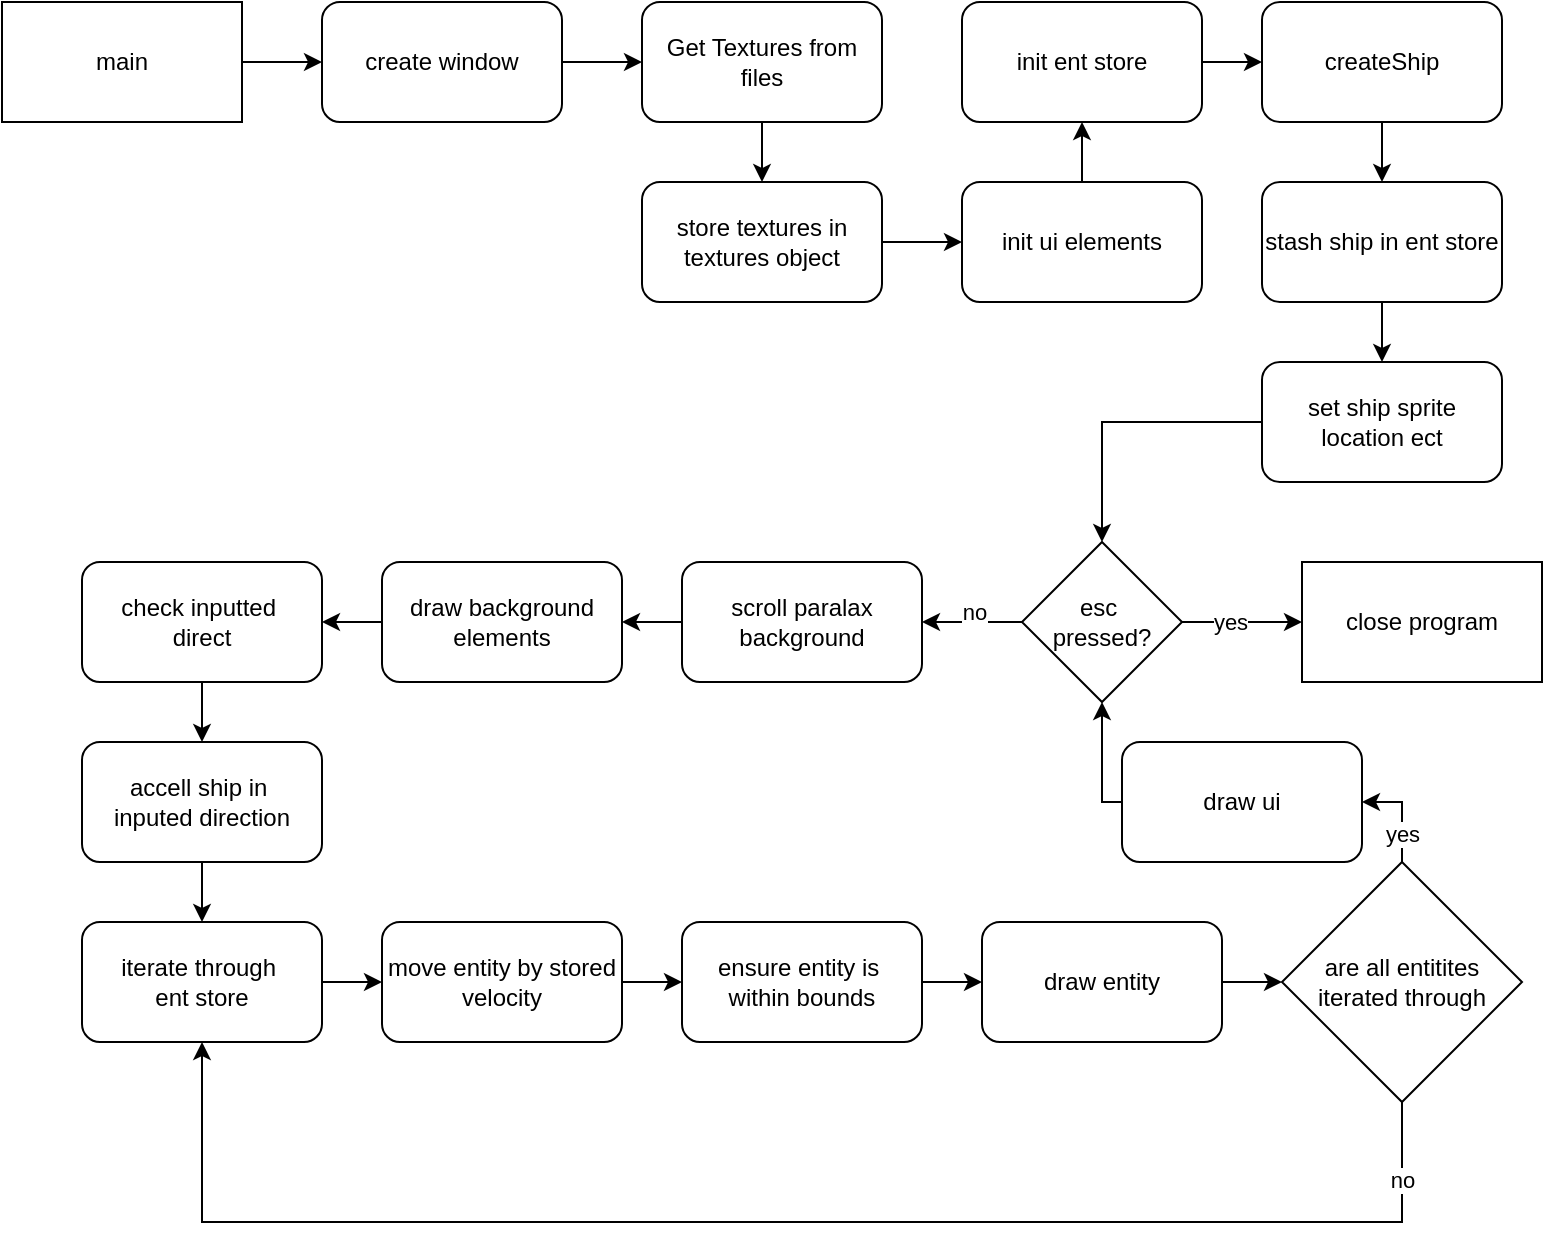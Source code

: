 <mxfile version="25.0.2">
  <diagram name="Page-1" id="ovqQHkVwayjmWvfWuyW7">
    <mxGraphModel dx="834" dy="645" grid="1" gridSize="10" guides="1" tooltips="1" connect="1" arrows="1" fold="1" page="1" pageScale="1" pageWidth="850" pageHeight="1100" math="0" shadow="0">
      <root>
        <mxCell id="0" />
        <mxCell id="1" parent="0" />
        <mxCell id="sVuQxYJL_YaX3JZWq5Xz-3" value="" style="edgeStyle=orthogonalEdgeStyle;rounded=0;orthogonalLoop=1;jettySize=auto;html=1;" edge="1" parent="1" source="sVuQxYJL_YaX3JZWq5Xz-4" target="sVuQxYJL_YaX3JZWq5Xz-6">
          <mxGeometry relative="1" as="geometry" />
        </mxCell>
        <mxCell id="sVuQxYJL_YaX3JZWq5Xz-4" value="main" style="rounded=0;whiteSpace=wrap;html=1;" vertex="1" parent="1">
          <mxGeometry x="40" y="40" width="120" height="60" as="geometry" />
        </mxCell>
        <mxCell id="sVuQxYJL_YaX3JZWq5Xz-5" value="" style="edgeStyle=orthogonalEdgeStyle;rounded=0;orthogonalLoop=1;jettySize=auto;html=1;" edge="1" parent="1" source="sVuQxYJL_YaX3JZWq5Xz-6" target="sVuQxYJL_YaX3JZWq5Xz-8">
          <mxGeometry relative="1" as="geometry" />
        </mxCell>
        <mxCell id="sVuQxYJL_YaX3JZWq5Xz-6" value="create window" style="whiteSpace=wrap;html=1;rounded=1;" vertex="1" parent="1">
          <mxGeometry x="200" y="40" width="120" height="60" as="geometry" />
        </mxCell>
        <mxCell id="sVuQxYJL_YaX3JZWq5Xz-8" value="Get Textures from files" style="whiteSpace=wrap;html=1;rounded=1;" vertex="1" parent="1">
          <mxGeometry x="360" y="40" width="120" height="60" as="geometry" />
        </mxCell>
        <mxCell id="sVuQxYJL_YaX3JZWq5Xz-49" value="" style="edgeStyle=orthogonalEdgeStyle;rounded=0;orthogonalLoop=1;jettySize=auto;html=1;" edge="1" parent="1" source="sVuQxYJL_YaX3JZWq5Xz-48" target="sVuQxYJL_YaX3JZWq5Xz-9">
          <mxGeometry relative="1" as="geometry" />
        </mxCell>
        <mxCell id="sVuQxYJL_YaX3JZWq5Xz-9" value="stash ship in ent store" style="whiteSpace=wrap;html=1;rounded=1;" vertex="1" parent="1">
          <mxGeometry x="670" y="130" width="120" height="60" as="geometry" />
        </mxCell>
        <mxCell id="sVuQxYJL_YaX3JZWq5Xz-10" value="" style="edgeStyle=orthogonalEdgeStyle;rounded=0;orthogonalLoop=1;jettySize=auto;html=1;" edge="1" parent="1" source="sVuQxYJL_YaX3JZWq5Xz-26" target="sVuQxYJL_YaX3JZWq5Xz-15">
          <mxGeometry relative="1" as="geometry">
            <mxPoint x="600" y="350" as="targetPoint" />
            <mxPoint x="600" y="290" as="sourcePoint" />
          </mxGeometry>
        </mxCell>
        <mxCell id="sVuQxYJL_YaX3JZWq5Xz-11" value="" style="edgeStyle=orthogonalEdgeStyle;rounded=0;orthogonalLoop=1;jettySize=auto;html=1;" edge="1" parent="1" source="sVuQxYJL_YaX3JZWq5Xz-15" target="sVuQxYJL_YaX3JZWq5Xz-16">
          <mxGeometry relative="1" as="geometry" />
        </mxCell>
        <mxCell id="sVuQxYJL_YaX3JZWq5Xz-12" value="yes" style="edgeLabel;html=1;align=center;verticalAlign=middle;resizable=0;points=[];" vertex="1" connectable="0" parent="sVuQxYJL_YaX3JZWq5Xz-11">
          <mxGeometry x="-0.195" relative="1" as="geometry">
            <mxPoint as="offset" />
          </mxGeometry>
        </mxCell>
        <mxCell id="sVuQxYJL_YaX3JZWq5Xz-13" style="edgeStyle=orthogonalEdgeStyle;rounded=0;orthogonalLoop=1;jettySize=auto;html=1;exitX=0;exitY=0.5;exitDx=0;exitDy=0;" edge="1" parent="1" source="sVuQxYJL_YaX3JZWq5Xz-15" target="sVuQxYJL_YaX3JZWq5Xz-22">
          <mxGeometry relative="1" as="geometry">
            <mxPoint x="590" y="460" as="targetPoint" />
            <mxPoint x="600" y="430" as="sourcePoint" />
            <Array as="points">
              <mxPoint x="530" y="350" />
              <mxPoint x="530" y="350" />
            </Array>
          </mxGeometry>
        </mxCell>
        <mxCell id="sVuQxYJL_YaX3JZWq5Xz-14" value="no" style="edgeLabel;html=1;align=center;verticalAlign=middle;resizable=0;points=[];" vertex="1" connectable="0" parent="sVuQxYJL_YaX3JZWq5Xz-13">
          <mxGeometry x="-0.011" relative="1" as="geometry">
            <mxPoint y="-5" as="offset" />
          </mxGeometry>
        </mxCell>
        <mxCell id="sVuQxYJL_YaX3JZWq5Xz-15" value="&lt;div&gt;esc&amp;nbsp;&lt;/div&gt;&lt;div&gt;pressed?&lt;/div&gt;" style="rhombus;whiteSpace=wrap;html=1;" vertex="1" parent="1">
          <mxGeometry x="550" y="310" width="80" height="80" as="geometry" />
        </mxCell>
        <mxCell id="sVuQxYJL_YaX3JZWq5Xz-16" value="close program" style="rounded=0;whiteSpace=wrap;html=1;" vertex="1" parent="1">
          <mxGeometry x="690" y="320" width="120" height="60" as="geometry" />
        </mxCell>
        <mxCell id="sVuQxYJL_YaX3JZWq5Xz-17" value="" style="edgeStyle=orthogonalEdgeStyle;rounded=0;orthogonalLoop=1;jettySize=auto;html=1;" edge="1" parent="1" source="sVuQxYJL_YaX3JZWq5Xz-18" target="sVuQxYJL_YaX3JZWq5Xz-20">
          <mxGeometry relative="1" as="geometry" />
        </mxCell>
        <mxCell id="sVuQxYJL_YaX3JZWq5Xz-18" value="&lt;div&gt;check inputted&amp;nbsp;&lt;/div&gt;&lt;div&gt;direct&lt;/div&gt;" style="rounded=1;whiteSpace=wrap;html=1;" vertex="1" parent="1">
          <mxGeometry x="80" y="320" width="120" height="60" as="geometry" />
        </mxCell>
        <mxCell id="sVuQxYJL_YaX3JZWq5Xz-19" value="" style="edgeStyle=orthogonalEdgeStyle;rounded=0;orthogonalLoop=1;jettySize=auto;html=1;" edge="1" parent="1" source="sVuQxYJL_YaX3JZWq5Xz-20" target="sVuQxYJL_YaX3JZWq5Xz-30">
          <mxGeometry relative="1" as="geometry" />
        </mxCell>
        <mxCell id="sVuQxYJL_YaX3JZWq5Xz-20" value="&lt;div&gt;accell ship in&amp;nbsp;&lt;/div&gt;&lt;div&gt;inputed direction&lt;/div&gt;" style="whiteSpace=wrap;html=1;rounded=1;" vertex="1" parent="1">
          <mxGeometry x="80" y="410" width="120" height="60" as="geometry" />
        </mxCell>
        <mxCell id="sVuQxYJL_YaX3JZWq5Xz-21" style="edgeStyle=orthogonalEdgeStyle;rounded=0;orthogonalLoop=1;jettySize=auto;html=1;" edge="1" parent="1" source="sVuQxYJL_YaX3JZWq5Xz-22" target="sVuQxYJL_YaX3JZWq5Xz-28">
          <mxGeometry relative="1" as="geometry">
            <mxPoint x="470" y="450" as="targetPoint" />
          </mxGeometry>
        </mxCell>
        <mxCell id="sVuQxYJL_YaX3JZWq5Xz-22" value="scroll paralax background" style="rounded=1;whiteSpace=wrap;html=1;" vertex="1" parent="1">
          <mxGeometry x="380" y="320" width="120" height="60" as="geometry" />
        </mxCell>
        <mxCell id="sVuQxYJL_YaX3JZWq5Xz-23" value="" style="edgeStyle=orthogonalEdgeStyle;rounded=0;orthogonalLoop=1;jettySize=auto;html=1;" edge="1" parent="1" source="sVuQxYJL_YaX3JZWq5Xz-8" target="sVuQxYJL_YaX3JZWq5Xz-24">
          <mxGeometry relative="1" as="geometry">
            <mxPoint x="480" y="70" as="sourcePoint" />
            <mxPoint x="590" y="200" as="targetPoint" />
          </mxGeometry>
        </mxCell>
        <mxCell id="sVuQxYJL_YaX3JZWq5Xz-24" value="store textures in textures object" style="rounded=1;whiteSpace=wrap;html=1;" vertex="1" parent="1">
          <mxGeometry x="360" y="130" width="120" height="60" as="geometry" />
        </mxCell>
        <mxCell id="sVuQxYJL_YaX3JZWq5Xz-25" value="" style="edgeStyle=orthogonalEdgeStyle;rounded=0;orthogonalLoop=1;jettySize=auto;html=1;" edge="1" parent="1" source="sVuQxYJL_YaX3JZWq5Xz-9" target="sVuQxYJL_YaX3JZWq5Xz-26">
          <mxGeometry relative="1" as="geometry">
            <mxPoint x="590" y="450" as="targetPoint" />
            <mxPoint x="590" y="290" as="sourcePoint" />
          </mxGeometry>
        </mxCell>
        <mxCell id="sVuQxYJL_YaX3JZWq5Xz-26" value="set ship sprite location ect" style="rounded=1;whiteSpace=wrap;html=1;" vertex="1" parent="1">
          <mxGeometry x="670" y="220" width="120" height="60" as="geometry" />
        </mxCell>
        <mxCell id="sVuQxYJL_YaX3JZWq5Xz-27" style="edgeStyle=orthogonalEdgeStyle;rounded=0;orthogonalLoop=1;jettySize=auto;html=1;" edge="1" parent="1" source="sVuQxYJL_YaX3JZWq5Xz-28" target="sVuQxYJL_YaX3JZWq5Xz-18">
          <mxGeometry relative="1" as="geometry" />
        </mxCell>
        <mxCell id="sVuQxYJL_YaX3JZWq5Xz-28" value="draw background elements" style="rounded=1;whiteSpace=wrap;html=1;" vertex="1" parent="1">
          <mxGeometry x="230" y="320" width="120" height="60" as="geometry" />
        </mxCell>
        <mxCell id="sVuQxYJL_YaX3JZWq5Xz-29" value="" style="edgeStyle=orthogonalEdgeStyle;rounded=0;orthogonalLoop=1;jettySize=auto;html=1;" edge="1" parent="1" source="sVuQxYJL_YaX3JZWq5Xz-30" target="sVuQxYJL_YaX3JZWq5Xz-32">
          <mxGeometry relative="1" as="geometry" />
        </mxCell>
        <mxCell id="sVuQxYJL_YaX3JZWq5Xz-30" value="&lt;div&gt;iterate through&amp;nbsp;&lt;/div&gt;&lt;div&gt;ent store&lt;/div&gt;" style="whiteSpace=wrap;html=1;rounded=1;" vertex="1" parent="1">
          <mxGeometry x="80" y="500" width="120" height="60" as="geometry" />
        </mxCell>
        <mxCell id="sVuQxYJL_YaX3JZWq5Xz-31" style="edgeStyle=orthogonalEdgeStyle;rounded=0;orthogonalLoop=1;jettySize=auto;html=1;entryX=0;entryY=0.5;entryDx=0;entryDy=0;" edge="1" parent="1" source="sVuQxYJL_YaX3JZWq5Xz-39" target="sVuQxYJL_YaX3JZWq5Xz-41">
          <mxGeometry relative="1" as="geometry" />
        </mxCell>
        <mxCell id="sVuQxYJL_YaX3JZWq5Xz-32" value="move entity by stored velocity" style="whiteSpace=wrap;html=1;rounded=1;" vertex="1" parent="1">
          <mxGeometry x="230" y="500" width="120" height="60" as="geometry" />
        </mxCell>
        <mxCell id="sVuQxYJL_YaX3JZWq5Xz-33" style="edgeStyle=orthogonalEdgeStyle;rounded=0;orthogonalLoop=1;jettySize=auto;html=1;entryX=0.5;entryY=1;entryDx=0;entryDy=0;" edge="1" parent="1" source="sVuQxYJL_YaX3JZWq5Xz-37" target="sVuQxYJL_YaX3JZWq5Xz-30">
          <mxGeometry relative="1" as="geometry">
            <Array as="points">
              <mxPoint x="740" y="650" />
              <mxPoint x="140" y="650" />
            </Array>
          </mxGeometry>
        </mxCell>
        <mxCell id="sVuQxYJL_YaX3JZWq5Xz-34" value="no" style="edgeLabel;html=1;align=center;verticalAlign=middle;resizable=0;points=[];" vertex="1" connectable="0" parent="sVuQxYJL_YaX3JZWq5Xz-33">
          <mxGeometry x="-0.872" y="-1" relative="1" as="geometry">
            <mxPoint x="1" y="-9" as="offset" />
          </mxGeometry>
        </mxCell>
        <mxCell id="sVuQxYJL_YaX3JZWq5Xz-35" style="edgeStyle=orthogonalEdgeStyle;rounded=0;orthogonalLoop=1;jettySize=auto;html=1;entryX=1;entryY=0.5;entryDx=0;entryDy=0;" edge="1" parent="1" source="sVuQxYJL_YaX3JZWq5Xz-37" target="sVuQxYJL_YaX3JZWq5Xz-45">
          <mxGeometry relative="1" as="geometry" />
        </mxCell>
        <mxCell id="sVuQxYJL_YaX3JZWq5Xz-36" value="yes" style="edgeLabel;html=1;align=center;verticalAlign=middle;resizable=0;points=[];" vertex="1" connectable="0" parent="sVuQxYJL_YaX3JZWq5Xz-35">
          <mxGeometry x="-0.415" y="1" relative="1" as="geometry">
            <mxPoint x="1" as="offset" />
          </mxGeometry>
        </mxCell>
        <mxCell id="sVuQxYJL_YaX3JZWq5Xz-37" value="are all entitites iterated through" style="rhombus;whiteSpace=wrap;html=1;" vertex="1" parent="1">
          <mxGeometry x="680" y="470" width="120" height="120" as="geometry" />
        </mxCell>
        <mxCell id="sVuQxYJL_YaX3JZWq5Xz-38" value="" style="edgeStyle=orthogonalEdgeStyle;rounded=0;orthogonalLoop=1;jettySize=auto;html=1;entryX=0;entryY=0.5;entryDx=0;entryDy=0;" edge="1" parent="1" source="sVuQxYJL_YaX3JZWq5Xz-32" target="sVuQxYJL_YaX3JZWq5Xz-39">
          <mxGeometry relative="1" as="geometry">
            <mxPoint x="350" y="530" as="sourcePoint" />
            <mxPoint x="490" y="530" as="targetPoint" />
          </mxGeometry>
        </mxCell>
        <mxCell id="sVuQxYJL_YaX3JZWq5Xz-39" value="&lt;div&gt;ensure entity is&amp;nbsp;&lt;/div&gt;&lt;div&gt;within bounds&lt;/div&gt;" style="rounded=1;whiteSpace=wrap;html=1;" vertex="1" parent="1">
          <mxGeometry x="380" y="500" width="120" height="60" as="geometry" />
        </mxCell>
        <mxCell id="sVuQxYJL_YaX3JZWq5Xz-40" style="edgeStyle=orthogonalEdgeStyle;rounded=0;orthogonalLoop=1;jettySize=auto;html=1;entryX=0;entryY=0.5;entryDx=0;entryDy=0;" edge="1" parent="1" source="sVuQxYJL_YaX3JZWq5Xz-41" target="sVuQxYJL_YaX3JZWq5Xz-37">
          <mxGeometry relative="1" as="geometry" />
        </mxCell>
        <mxCell id="sVuQxYJL_YaX3JZWq5Xz-41" value="draw entity" style="rounded=1;whiteSpace=wrap;html=1;" vertex="1" parent="1">
          <mxGeometry x="530" y="500" width="120" height="60" as="geometry" />
        </mxCell>
        <mxCell id="sVuQxYJL_YaX3JZWq5Xz-42" value="" style="edgeStyle=orthogonalEdgeStyle;rounded=0;orthogonalLoop=1;jettySize=auto;html=1;" edge="1" parent="1" source="sVuQxYJL_YaX3JZWq5Xz-24" target="sVuQxYJL_YaX3JZWq5Xz-43">
          <mxGeometry relative="1" as="geometry">
            <mxPoint x="590" y="100" as="sourcePoint" />
            <mxPoint x="590" y="220" as="targetPoint" />
          </mxGeometry>
        </mxCell>
        <mxCell id="sVuQxYJL_YaX3JZWq5Xz-47" value="" style="edgeStyle=orthogonalEdgeStyle;rounded=0;orthogonalLoop=1;jettySize=auto;html=1;" edge="1" parent="1" source="sVuQxYJL_YaX3JZWq5Xz-43" target="sVuQxYJL_YaX3JZWq5Xz-46">
          <mxGeometry relative="1" as="geometry" />
        </mxCell>
        <mxCell id="sVuQxYJL_YaX3JZWq5Xz-43" value="init ui elements" style="rounded=1;whiteSpace=wrap;html=1;" vertex="1" parent="1">
          <mxGeometry x="520" y="130" width="120" height="60" as="geometry" />
        </mxCell>
        <mxCell id="sVuQxYJL_YaX3JZWq5Xz-44" style="edgeStyle=orthogonalEdgeStyle;rounded=0;orthogonalLoop=1;jettySize=auto;html=1;entryX=0.5;entryY=1;entryDx=0;entryDy=0;" edge="1" parent="1" source="sVuQxYJL_YaX3JZWq5Xz-45" target="sVuQxYJL_YaX3JZWq5Xz-15">
          <mxGeometry relative="1" as="geometry">
            <mxPoint x="580" y="410" as="targetPoint" />
            <Array as="points">
              <mxPoint x="590" y="440" />
            </Array>
          </mxGeometry>
        </mxCell>
        <mxCell id="sVuQxYJL_YaX3JZWq5Xz-45" value="draw ui" style="rounded=1;whiteSpace=wrap;html=1;" vertex="1" parent="1">
          <mxGeometry x="600" y="410" width="120" height="60" as="geometry" />
        </mxCell>
        <mxCell id="sVuQxYJL_YaX3JZWq5Xz-50" style="edgeStyle=orthogonalEdgeStyle;rounded=0;orthogonalLoop=1;jettySize=auto;html=1;entryX=0;entryY=0.5;entryDx=0;entryDy=0;" edge="1" parent="1" source="sVuQxYJL_YaX3JZWq5Xz-46" target="sVuQxYJL_YaX3JZWq5Xz-48">
          <mxGeometry relative="1" as="geometry" />
        </mxCell>
        <mxCell id="sVuQxYJL_YaX3JZWq5Xz-46" value="init ent store" style="rounded=1;whiteSpace=wrap;html=1;" vertex="1" parent="1">
          <mxGeometry x="520" y="40" width="120" height="60" as="geometry" />
        </mxCell>
        <mxCell id="sVuQxYJL_YaX3JZWq5Xz-48" value="createShip" style="whiteSpace=wrap;html=1;rounded=1;" vertex="1" parent="1">
          <mxGeometry x="670" y="40" width="120" height="60" as="geometry" />
        </mxCell>
      </root>
    </mxGraphModel>
  </diagram>
</mxfile>
